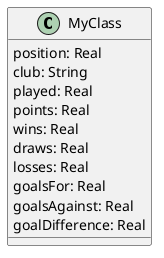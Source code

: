 @startuml "2176934822"


class MyClass{
  position: Real
  club: String
  played: Real
  points: Real
  wins: Real
  draws: Real
  losses: Real
  goalsFor: Real
  goalsAgainst: Real
  goalDifference: Real
}




@enduml